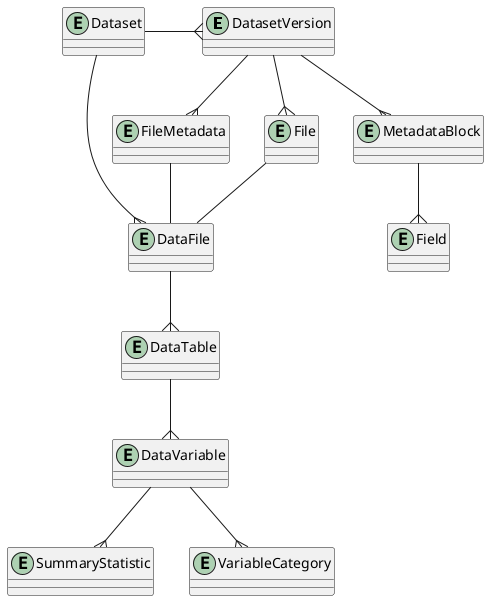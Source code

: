 @startuml

entity DatasetVersion {
}
entity Dataset {
}
entity DataFile {
}
entity DataTable {
}
entity DataVariable {
}
entity SummaryStatistic {
}
entity VariableCategory {
}
entity FileMetadata{
}
entity MetadataBlock{
}
entity Field {
}
entity File {
}


Dataset      --{ DataFile
Dataset      -{ DatasetVersion
DataFile     --{ DataTable
DataTable    --{ DataVariable
DataVariable --{ VariableCategory
DataVariable --{ SummaryStatistic
MetadataBlock --{ Field
DatasetVersion --{ MetadataBlock
DatasetVersion --{ FileMetadata
DatasetVersion   --{ File
File -- DataFile
FileMetadata -- DataFile
@enduml
